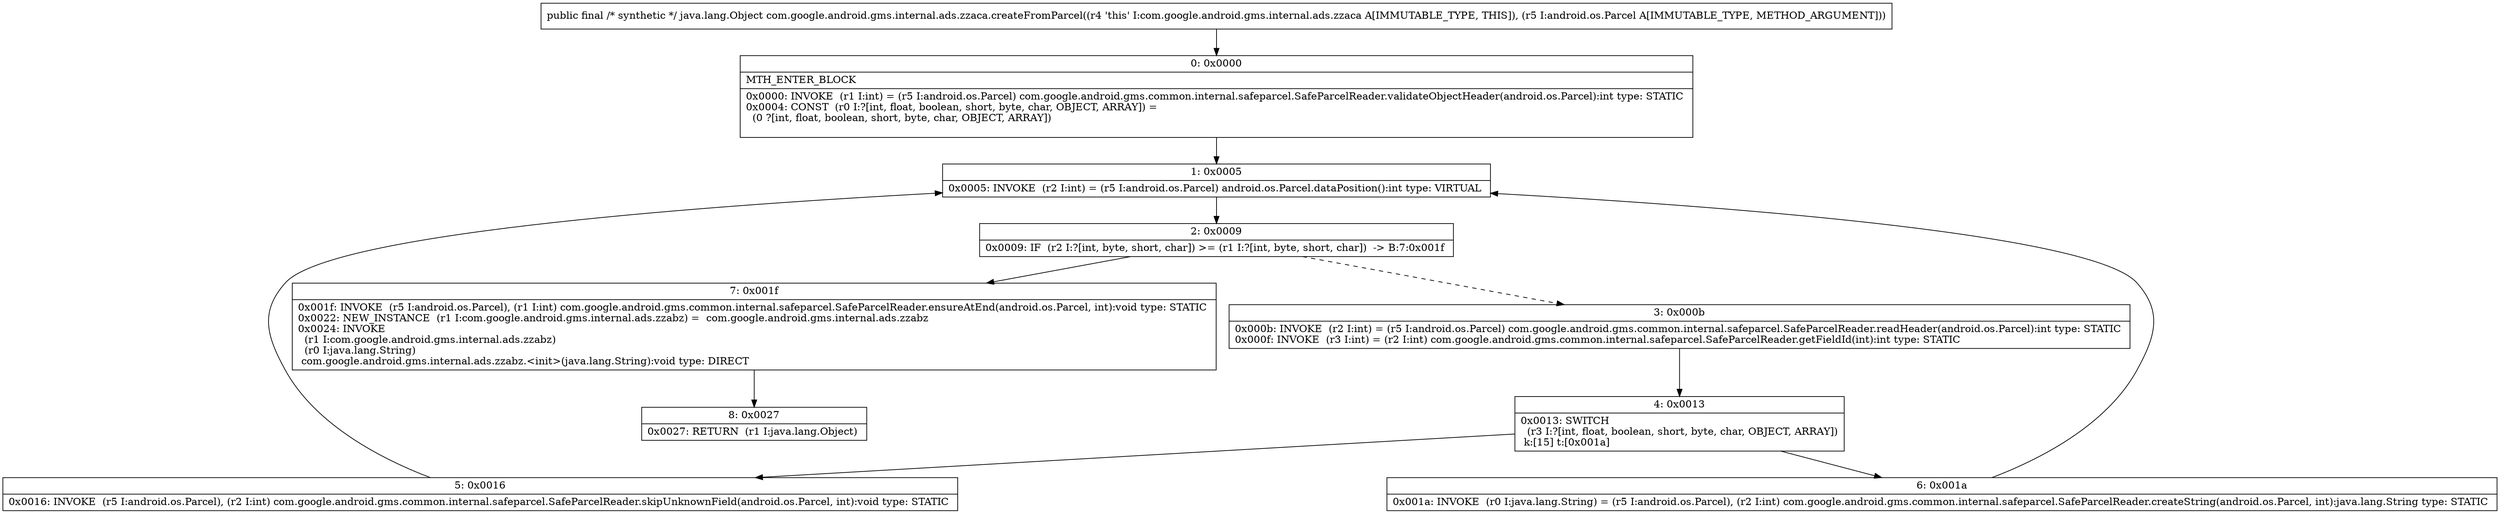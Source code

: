 digraph "CFG forcom.google.android.gms.internal.ads.zzaca.createFromParcel(Landroid\/os\/Parcel;)Ljava\/lang\/Object;" {
Node_0 [shape=record,label="{0\:\ 0x0000|MTH_ENTER_BLOCK\l|0x0000: INVOKE  (r1 I:int) = (r5 I:android.os.Parcel) com.google.android.gms.common.internal.safeparcel.SafeParcelReader.validateObjectHeader(android.os.Parcel):int type: STATIC \l0x0004: CONST  (r0 I:?[int, float, boolean, short, byte, char, OBJECT, ARRAY]) = \l  (0 ?[int, float, boolean, short, byte, char, OBJECT, ARRAY])\l \l}"];
Node_1 [shape=record,label="{1\:\ 0x0005|0x0005: INVOKE  (r2 I:int) = (r5 I:android.os.Parcel) android.os.Parcel.dataPosition():int type: VIRTUAL \l}"];
Node_2 [shape=record,label="{2\:\ 0x0009|0x0009: IF  (r2 I:?[int, byte, short, char]) \>= (r1 I:?[int, byte, short, char])  \-\> B:7:0x001f \l}"];
Node_3 [shape=record,label="{3\:\ 0x000b|0x000b: INVOKE  (r2 I:int) = (r5 I:android.os.Parcel) com.google.android.gms.common.internal.safeparcel.SafeParcelReader.readHeader(android.os.Parcel):int type: STATIC \l0x000f: INVOKE  (r3 I:int) = (r2 I:int) com.google.android.gms.common.internal.safeparcel.SafeParcelReader.getFieldId(int):int type: STATIC \l}"];
Node_4 [shape=record,label="{4\:\ 0x0013|0x0013: SWITCH  \l  (r3 I:?[int, float, boolean, short, byte, char, OBJECT, ARRAY])\l k:[15] t:[0x001a] \l}"];
Node_5 [shape=record,label="{5\:\ 0x0016|0x0016: INVOKE  (r5 I:android.os.Parcel), (r2 I:int) com.google.android.gms.common.internal.safeparcel.SafeParcelReader.skipUnknownField(android.os.Parcel, int):void type: STATIC \l}"];
Node_6 [shape=record,label="{6\:\ 0x001a|0x001a: INVOKE  (r0 I:java.lang.String) = (r5 I:android.os.Parcel), (r2 I:int) com.google.android.gms.common.internal.safeparcel.SafeParcelReader.createString(android.os.Parcel, int):java.lang.String type: STATIC \l}"];
Node_7 [shape=record,label="{7\:\ 0x001f|0x001f: INVOKE  (r5 I:android.os.Parcel), (r1 I:int) com.google.android.gms.common.internal.safeparcel.SafeParcelReader.ensureAtEnd(android.os.Parcel, int):void type: STATIC \l0x0022: NEW_INSTANCE  (r1 I:com.google.android.gms.internal.ads.zzabz) =  com.google.android.gms.internal.ads.zzabz \l0x0024: INVOKE  \l  (r1 I:com.google.android.gms.internal.ads.zzabz)\l  (r0 I:java.lang.String)\l com.google.android.gms.internal.ads.zzabz.\<init\>(java.lang.String):void type: DIRECT \l}"];
Node_8 [shape=record,label="{8\:\ 0x0027|0x0027: RETURN  (r1 I:java.lang.Object) \l}"];
MethodNode[shape=record,label="{public final \/* synthetic *\/ java.lang.Object com.google.android.gms.internal.ads.zzaca.createFromParcel((r4 'this' I:com.google.android.gms.internal.ads.zzaca A[IMMUTABLE_TYPE, THIS]), (r5 I:android.os.Parcel A[IMMUTABLE_TYPE, METHOD_ARGUMENT])) }"];
MethodNode -> Node_0;
Node_0 -> Node_1;
Node_1 -> Node_2;
Node_2 -> Node_3[style=dashed];
Node_2 -> Node_7;
Node_3 -> Node_4;
Node_4 -> Node_5;
Node_4 -> Node_6;
Node_5 -> Node_1;
Node_6 -> Node_1;
Node_7 -> Node_8;
}

